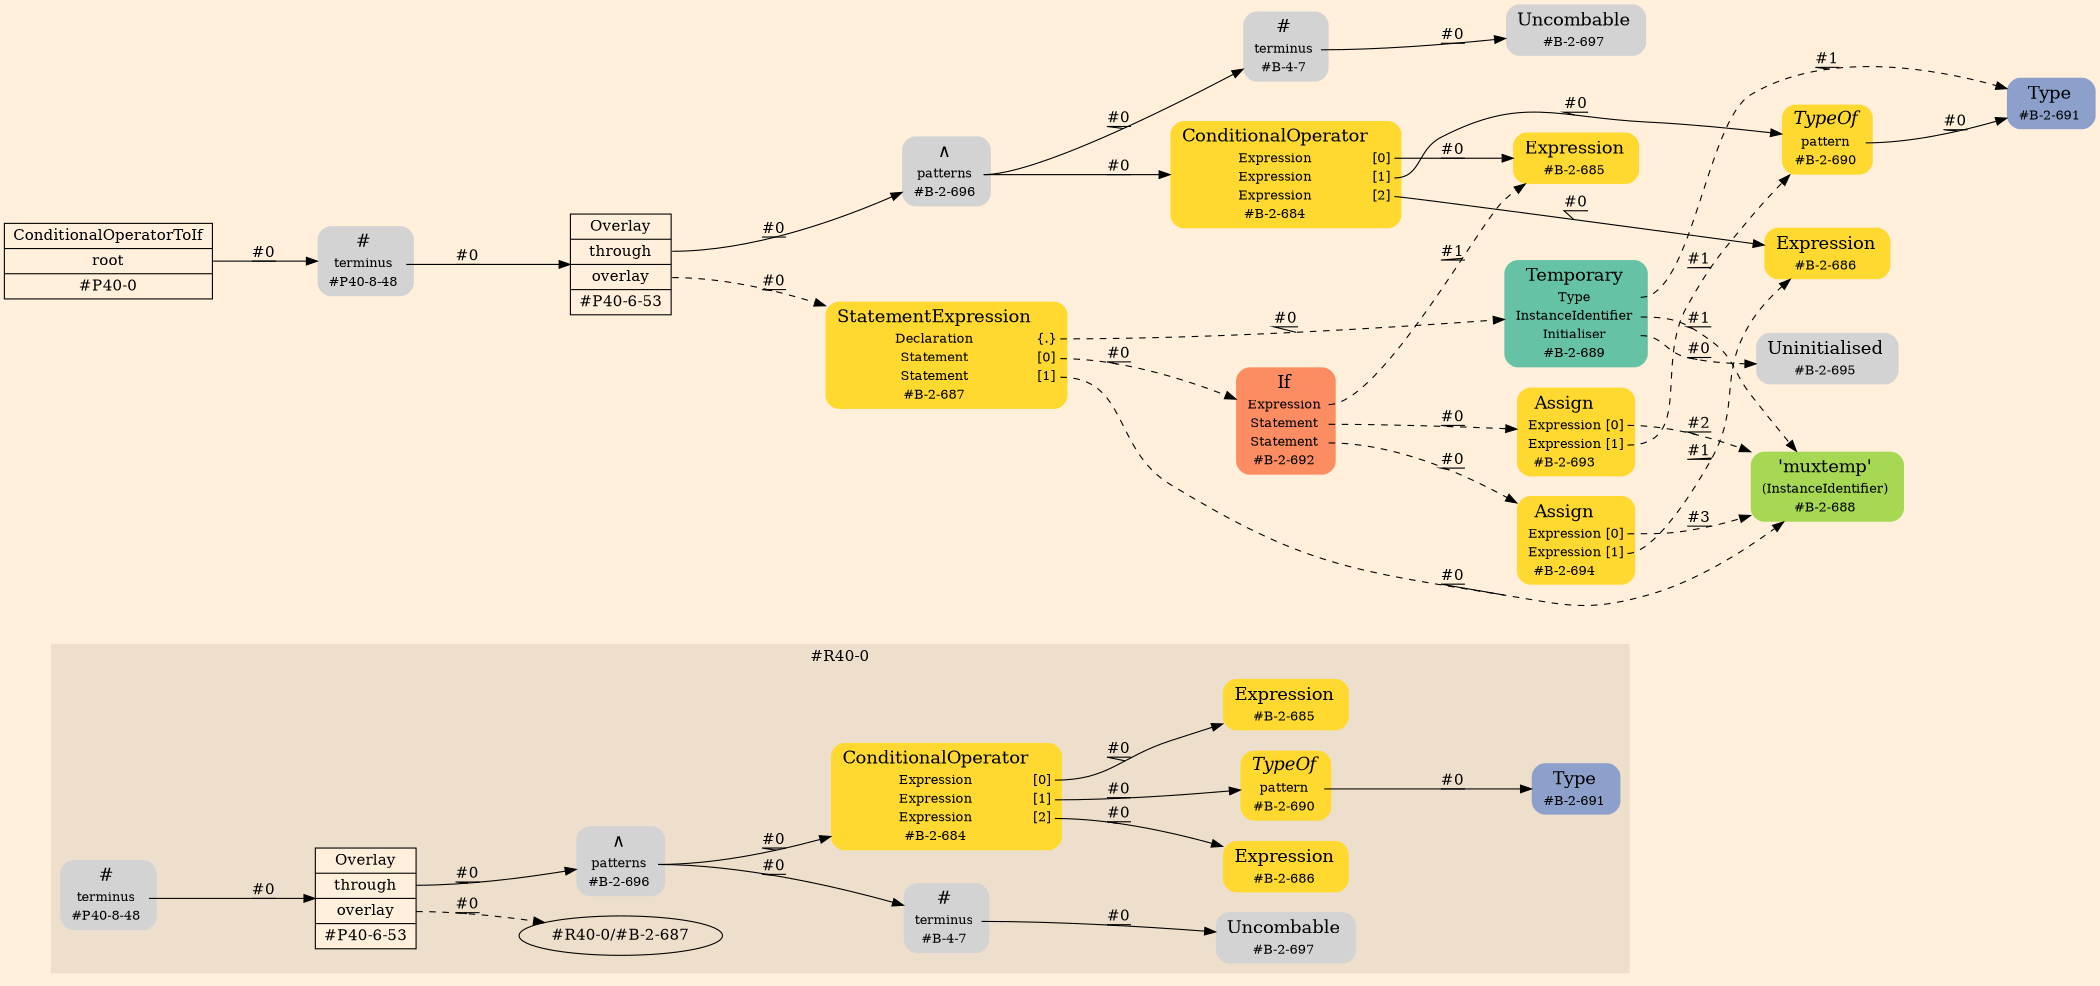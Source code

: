 digraph Inferno {
graph [
rankdir = "LR"
ranksep = 1.0
size = "14,20"
bgcolor = antiquewhite1
];
node [
];
subgraph "cluster#R40-0" {
label = "#R40-0"
style = "filled"
color = antiquewhite2
"#R40-0/#B-4-7" [
shape = "plaintext"
label = <<TABLE BORDER="0" CELLBORDER="0" CELLSPACING="0">
 <TR>
  <TD><FONT POINT-SIZE="16.0">#</FONT></TD>
  <TD></TD>
 </TR>
 <TR>
  <TD>terminus</TD>
  <TD PORT="port0"></TD>
 </TR>
 <TR>
  <TD>#B-4-7</TD>
  <TD PORT="port1"></TD>
 </TR>
</TABLE>>
style = "rounded,filled"
fontsize = "12"
];
"#R40-0/#B-2-686" [
shape = "plaintext"
fillcolor = "/set28/6"
label = <<TABLE BORDER="0" CELLBORDER="0" CELLSPACING="0">
 <TR>
  <TD><FONT POINT-SIZE="16.0">Expression</FONT></TD>
  <TD></TD>
 </TR>
 <TR>
  <TD>#B-2-686</TD>
  <TD PORT="port0"></TD>
 </TR>
</TABLE>>
style = "rounded,filled"
fontsize = "12"
];
"#R40-0/#B-2-697" [
shape = "plaintext"
label = <<TABLE BORDER="0" CELLBORDER="0" CELLSPACING="0">
 <TR>
  <TD><FONT POINT-SIZE="16.0">Uncombable</FONT></TD>
  <TD></TD>
 </TR>
 <TR>
  <TD>#B-2-697</TD>
  <TD PORT="port0"></TD>
 </TR>
</TABLE>>
style = "rounded,filled"
fontsize = "12"
];
"#R40-0/#P40-6-53" [
shape = "record"
label = "<fixed> Overlay | <port0> through | <port1> overlay | <port2> #P40-6-53"
style = "filled"
fontsize = "14"
fillcolor = antiquewhite1
];
"#R40-0/#P40-8-48" [
shape = "plaintext"
label = <<TABLE BORDER="0" CELLBORDER="0" CELLSPACING="0">
 <TR>
  <TD><FONT POINT-SIZE="16.0">#</FONT></TD>
  <TD></TD>
 </TR>
 <TR>
  <TD>terminus</TD>
  <TD PORT="port0"></TD>
 </TR>
 <TR>
  <TD>#P40-8-48</TD>
  <TD PORT="port1"></TD>
 </TR>
</TABLE>>
style = "rounded,filled"
fontsize = "12"
];
"#R40-0/#B-2-690" [
shape = "plaintext"
fillcolor = "/set28/6"
label = <<TABLE BORDER="0" CELLBORDER="0" CELLSPACING="0">
 <TR>
  <TD><FONT POINT-SIZE="16.0"><I>TypeOf</I></FONT></TD>
  <TD></TD>
 </TR>
 <TR>
  <TD>pattern</TD>
  <TD PORT="port0"></TD>
 </TR>
 <TR>
  <TD>#B-2-690</TD>
  <TD PORT="port1"></TD>
 </TR>
</TABLE>>
style = "rounded,filled"
fontsize = "12"
];
"#R40-0/#B-2-696" [
shape = "plaintext"
label = <<TABLE BORDER="0" CELLBORDER="0" CELLSPACING="0">
 <TR>
  <TD><FONT POINT-SIZE="16.0">∧</FONT></TD>
  <TD></TD>
 </TR>
 <TR>
  <TD>patterns</TD>
  <TD PORT="port0"></TD>
 </TR>
 <TR>
  <TD>#B-2-696</TD>
  <TD PORT="port1"></TD>
 </TR>
</TABLE>>
style = "rounded,filled"
fontsize = "12"
];
"#R40-0/#B-2-691" [
shape = "plaintext"
fillcolor = "/set28/3"
label = <<TABLE BORDER="0" CELLBORDER="0" CELLSPACING="0">
 <TR>
  <TD><FONT POINT-SIZE="16.0">Type</FONT></TD>
  <TD></TD>
 </TR>
 <TR>
  <TD>#B-2-691</TD>
  <TD PORT="port0"></TD>
 </TR>
</TABLE>>
style = "rounded,filled"
fontsize = "12"
];
"#R40-0/#B-2-684" [
shape = "plaintext"
fillcolor = "/set28/6"
label = <<TABLE BORDER="0" CELLBORDER="0" CELLSPACING="0">
 <TR>
  <TD><FONT POINT-SIZE="16.0">ConditionalOperator</FONT></TD>
  <TD></TD>
 </TR>
 <TR>
  <TD>Expression</TD>
  <TD PORT="port0">[0]</TD>
 </TR>
 <TR>
  <TD>Expression</TD>
  <TD PORT="port1">[1]</TD>
 </TR>
 <TR>
  <TD>Expression</TD>
  <TD PORT="port2">[2]</TD>
 </TR>
 <TR>
  <TD>#B-2-684</TD>
  <TD PORT="port3"></TD>
 </TR>
</TABLE>>
style = "rounded,filled"
fontsize = "12"
];
"#R40-0/#B-2-685" [
shape = "plaintext"
fillcolor = "/set28/6"
label = <<TABLE BORDER="0" CELLBORDER="0" CELLSPACING="0">
 <TR>
  <TD><FONT POINT-SIZE="16.0">Expression</FONT></TD>
  <TD></TD>
 </TR>
 <TR>
  <TD>#B-2-685</TD>
  <TD PORT="port0"></TD>
 </TR>
</TABLE>>
style = "rounded,filled"
fontsize = "12"
];
"#R40-0/#B-4-7":port0 -> "#R40-0/#B-2-697" [style="solid"
label = "#0"
decorate = true
];
"#R40-0/#P40-6-53":port0 -> "#R40-0/#B-2-696" [style="solid"
label = "#0"
decorate = true
];
"#R40-0/#P40-6-53":port1 -> "#R40-0/#B-2-687" [style="dashed"
label = "#0"
decorate = true
];
"#R40-0/#P40-8-48":port0 -> "#R40-0/#P40-6-53" [style="solid"
label = "#0"
decorate = true
];
"#R40-0/#B-2-690":port0 -> "#R40-0/#B-2-691" [style="solid"
label = "#0"
decorate = true
];
"#R40-0/#B-2-696":port0 -> "#R40-0/#B-2-684" [style="solid"
label = "#0"
decorate = true
];
"#R40-0/#B-2-696":port0 -> "#R40-0/#B-4-7" [style="solid"
label = "#0"
decorate = true
];
"#R40-0/#B-2-684":port0 -> "#R40-0/#B-2-685" [style="solid"
label = "#0"
decorate = true
];
"#R40-0/#B-2-684":port1 -> "#R40-0/#B-2-690" [style="solid"
label = "#0"
decorate = true
];
"#R40-0/#B-2-684":port2 -> "#R40-0/#B-2-686" [style="solid"
label = "#0"
decorate = true
];
}
"/CR#P40-0" [
shape = "record"
fillcolor = "transparent"
label = "<fixed> ConditionalOperatorToIf | <port0> root | <port1> #P40-0"
style = "filled"
fontsize = "14"
fillcolor = antiquewhite1
];
"/#P40-8-48" [
shape = "plaintext"
label = <<TABLE BORDER="0" CELLBORDER="0" CELLSPACING="0">
 <TR>
  <TD><FONT POINT-SIZE="16.0">#</FONT></TD>
  <TD></TD>
 </TR>
 <TR>
  <TD>terminus</TD>
  <TD PORT="port0"></TD>
 </TR>
 <TR>
  <TD>#P40-8-48</TD>
  <TD PORT="port1"></TD>
 </TR>
</TABLE>>
style = "rounded,filled"
fontsize = "12"
];
"/#P40-6-53" [
shape = "record"
label = "<fixed> Overlay | <port0> through | <port1> overlay | <port2> #P40-6-53"
style = "filled"
fontsize = "14"
fillcolor = antiquewhite1
];
"/#B-2-696" [
shape = "plaintext"
label = <<TABLE BORDER="0" CELLBORDER="0" CELLSPACING="0">
 <TR>
  <TD><FONT POINT-SIZE="16.0">∧</FONT></TD>
  <TD></TD>
 </TR>
 <TR>
  <TD>patterns</TD>
  <TD PORT="port0"></TD>
 </TR>
 <TR>
  <TD>#B-2-696</TD>
  <TD PORT="port1"></TD>
 </TR>
</TABLE>>
style = "rounded,filled"
fontsize = "12"
];
"/#B-2-684" [
shape = "plaintext"
fillcolor = "/set28/6"
label = <<TABLE BORDER="0" CELLBORDER="0" CELLSPACING="0">
 <TR>
  <TD><FONT POINT-SIZE="16.0">ConditionalOperator</FONT></TD>
  <TD></TD>
 </TR>
 <TR>
  <TD>Expression</TD>
  <TD PORT="port0">[0]</TD>
 </TR>
 <TR>
  <TD>Expression</TD>
  <TD PORT="port1">[1]</TD>
 </TR>
 <TR>
  <TD>Expression</TD>
  <TD PORT="port2">[2]</TD>
 </TR>
 <TR>
  <TD>#B-2-684</TD>
  <TD PORT="port3"></TD>
 </TR>
</TABLE>>
style = "rounded,filled"
fontsize = "12"
];
"/#B-2-685" [
shape = "plaintext"
fillcolor = "/set28/6"
label = <<TABLE BORDER="0" CELLBORDER="0" CELLSPACING="0">
 <TR>
  <TD><FONT POINT-SIZE="16.0">Expression</FONT></TD>
  <TD></TD>
 </TR>
 <TR>
  <TD>#B-2-685</TD>
  <TD PORT="port0"></TD>
 </TR>
</TABLE>>
style = "rounded,filled"
fontsize = "12"
];
"/#B-2-690" [
shape = "plaintext"
fillcolor = "/set28/6"
label = <<TABLE BORDER="0" CELLBORDER="0" CELLSPACING="0">
 <TR>
  <TD><FONT POINT-SIZE="16.0"><I>TypeOf</I></FONT></TD>
  <TD></TD>
 </TR>
 <TR>
  <TD>pattern</TD>
  <TD PORT="port0"></TD>
 </TR>
 <TR>
  <TD>#B-2-690</TD>
  <TD PORT="port1"></TD>
 </TR>
</TABLE>>
style = "rounded,filled"
fontsize = "12"
];
"/#B-2-691" [
shape = "plaintext"
fillcolor = "/set28/3"
label = <<TABLE BORDER="0" CELLBORDER="0" CELLSPACING="0">
 <TR>
  <TD><FONT POINT-SIZE="16.0">Type</FONT></TD>
  <TD></TD>
 </TR>
 <TR>
  <TD>#B-2-691</TD>
  <TD PORT="port0"></TD>
 </TR>
</TABLE>>
style = "rounded,filled"
fontsize = "12"
];
"/#B-2-686" [
shape = "plaintext"
fillcolor = "/set28/6"
label = <<TABLE BORDER="0" CELLBORDER="0" CELLSPACING="0">
 <TR>
  <TD><FONT POINT-SIZE="16.0">Expression</FONT></TD>
  <TD></TD>
 </TR>
 <TR>
  <TD>#B-2-686</TD>
  <TD PORT="port0"></TD>
 </TR>
</TABLE>>
style = "rounded,filled"
fontsize = "12"
];
"/#B-4-7" [
shape = "plaintext"
label = <<TABLE BORDER="0" CELLBORDER="0" CELLSPACING="0">
 <TR>
  <TD><FONT POINT-SIZE="16.0">#</FONT></TD>
  <TD></TD>
 </TR>
 <TR>
  <TD>terminus</TD>
  <TD PORT="port0"></TD>
 </TR>
 <TR>
  <TD>#B-4-7</TD>
  <TD PORT="port1"></TD>
 </TR>
</TABLE>>
style = "rounded,filled"
fontsize = "12"
];
"/#B-2-697" [
shape = "plaintext"
label = <<TABLE BORDER="0" CELLBORDER="0" CELLSPACING="0">
 <TR>
  <TD><FONT POINT-SIZE="16.0">Uncombable</FONT></TD>
  <TD></TD>
 </TR>
 <TR>
  <TD>#B-2-697</TD>
  <TD PORT="port0"></TD>
 </TR>
</TABLE>>
style = "rounded,filled"
fontsize = "12"
];
"/#B-2-687" [
shape = "plaintext"
fillcolor = "/set28/6"
label = <<TABLE BORDER="0" CELLBORDER="0" CELLSPACING="0">
 <TR>
  <TD><FONT POINT-SIZE="16.0">StatementExpression</FONT></TD>
  <TD></TD>
 </TR>
 <TR>
  <TD>Declaration</TD>
  <TD PORT="port0">{.}</TD>
 </TR>
 <TR>
  <TD>Statement</TD>
  <TD PORT="port1">[0]</TD>
 </TR>
 <TR>
  <TD>Statement</TD>
  <TD PORT="port2">[1]</TD>
 </TR>
 <TR>
  <TD>#B-2-687</TD>
  <TD PORT="port3"></TD>
 </TR>
</TABLE>>
style = "rounded,filled"
fontsize = "12"
];
"/#B-2-689" [
shape = "plaintext"
fillcolor = "/set28/1"
label = <<TABLE BORDER="0" CELLBORDER="0" CELLSPACING="0">
 <TR>
  <TD><FONT POINT-SIZE="16.0">Temporary</FONT></TD>
  <TD></TD>
 </TR>
 <TR>
  <TD>Type</TD>
  <TD PORT="port0"></TD>
 </TR>
 <TR>
  <TD>InstanceIdentifier</TD>
  <TD PORT="port1"></TD>
 </TR>
 <TR>
  <TD>Initialiser</TD>
  <TD PORT="port2"></TD>
 </TR>
 <TR>
  <TD>#B-2-689</TD>
  <TD PORT="port3"></TD>
 </TR>
</TABLE>>
style = "rounded,filled"
fontsize = "12"
];
"/#B-2-688" [
shape = "plaintext"
fillcolor = "/set28/5"
label = <<TABLE BORDER="0" CELLBORDER="0" CELLSPACING="0">
 <TR>
  <TD><FONT POINT-SIZE="16.0">'muxtemp'</FONT></TD>
  <TD></TD>
 </TR>
 <TR>
  <TD>(InstanceIdentifier)</TD>
  <TD PORT="port0"></TD>
 </TR>
 <TR>
  <TD>#B-2-688</TD>
  <TD PORT="port1"></TD>
 </TR>
</TABLE>>
style = "rounded,filled"
fontsize = "12"
];
"/#B-2-695" [
shape = "plaintext"
label = <<TABLE BORDER="0" CELLBORDER="0" CELLSPACING="0">
 <TR>
  <TD><FONT POINT-SIZE="16.0">Uninitialised</FONT></TD>
  <TD></TD>
 </TR>
 <TR>
  <TD>#B-2-695</TD>
  <TD PORT="port0"></TD>
 </TR>
</TABLE>>
style = "rounded,filled"
fontsize = "12"
];
"/#B-2-692" [
shape = "plaintext"
fillcolor = "/set28/2"
label = <<TABLE BORDER="0" CELLBORDER="0" CELLSPACING="0">
 <TR>
  <TD><FONT POINT-SIZE="16.0">If</FONT></TD>
  <TD></TD>
 </TR>
 <TR>
  <TD>Expression</TD>
  <TD PORT="port0"></TD>
 </TR>
 <TR>
  <TD>Statement</TD>
  <TD PORT="port1"></TD>
 </TR>
 <TR>
  <TD>Statement</TD>
  <TD PORT="port2"></TD>
 </TR>
 <TR>
  <TD>#B-2-692</TD>
  <TD PORT="port3"></TD>
 </TR>
</TABLE>>
style = "rounded,filled"
fontsize = "12"
];
"/#B-2-693" [
shape = "plaintext"
fillcolor = "/set28/6"
label = <<TABLE BORDER="0" CELLBORDER="0" CELLSPACING="0">
 <TR>
  <TD><FONT POINT-SIZE="16.0">Assign</FONT></TD>
  <TD></TD>
 </TR>
 <TR>
  <TD>Expression</TD>
  <TD PORT="port0">[0]</TD>
 </TR>
 <TR>
  <TD>Expression</TD>
  <TD PORT="port1">[1]</TD>
 </TR>
 <TR>
  <TD>#B-2-693</TD>
  <TD PORT="port2"></TD>
 </TR>
</TABLE>>
style = "rounded,filled"
fontsize = "12"
];
"/#B-2-694" [
shape = "plaintext"
fillcolor = "/set28/6"
label = <<TABLE BORDER="0" CELLBORDER="0" CELLSPACING="0">
 <TR>
  <TD><FONT POINT-SIZE="16.0">Assign</FONT></TD>
  <TD></TD>
 </TR>
 <TR>
  <TD>Expression</TD>
  <TD PORT="port0">[0]</TD>
 </TR>
 <TR>
  <TD>Expression</TD>
  <TD PORT="port1">[1]</TD>
 </TR>
 <TR>
  <TD>#B-2-694</TD>
  <TD PORT="port2"></TD>
 </TR>
</TABLE>>
style = "rounded,filled"
fontsize = "12"
];
"/CR#P40-0":port0 -> "/#P40-8-48" [style="solid"
label = "#0"
decorate = true
];
"/#P40-8-48":port0 -> "/#P40-6-53" [style="solid"
label = "#0"
decorate = true
];
"/#P40-6-53":port0 -> "/#B-2-696" [style="solid"
label = "#0"
decorate = true
];
"/#P40-6-53":port1 -> "/#B-2-687" [style="dashed"
label = "#0"
decorate = true
];
"/#B-2-696":port0 -> "/#B-2-684" [style="solid"
label = "#0"
decorate = true
];
"/#B-2-696":port0 -> "/#B-4-7" [style="solid"
label = "#0"
decorate = true
];
"/#B-2-684":port0 -> "/#B-2-685" [style="solid"
label = "#0"
decorate = true
];
"/#B-2-684":port1 -> "/#B-2-690" [style="solid"
label = "#0"
decorate = true
];
"/#B-2-684":port2 -> "/#B-2-686" [style="solid"
label = "#0"
decorate = true
];
"/#B-2-690":port0 -> "/#B-2-691" [style="solid"
label = "#0"
decorate = true
];
"/#B-4-7":port0 -> "/#B-2-697" [style="solid"
label = "#0"
decorate = true
];
"/#B-2-687":port0 -> "/#B-2-689" [style="dashed"
label = "#0"
decorate = true
];
"/#B-2-687":port1 -> "/#B-2-692" [style="dashed"
label = "#0"
decorate = true
];
"/#B-2-687":port2 -> "/#B-2-688" [style="dashed"
label = "#0"
decorate = true
];
"/#B-2-689":port0 -> "/#B-2-691" [style="dashed"
label = "#1"
decorate = true
];
"/#B-2-689":port1 -> "/#B-2-688" [style="dashed"
label = "#1"
decorate = true
];
"/#B-2-689":port2 -> "/#B-2-695" [style="dashed"
label = "#0"
decorate = true
];
"/#B-2-692":port0 -> "/#B-2-685" [style="dashed"
label = "#1"
decorate = true
];
"/#B-2-692":port1 -> "/#B-2-693" [style="dashed"
label = "#0"
decorate = true
];
"/#B-2-692":port2 -> "/#B-2-694" [style="dashed"
label = "#0"
decorate = true
];
"/#B-2-693":port0 -> "/#B-2-688" [style="dashed"
label = "#2"
decorate = true
];
"/#B-2-693":port1 -> "/#B-2-690" [style="dashed"
label = "#1"
decorate = true
];
"/#B-2-694":port0 -> "/#B-2-688" [style="dashed"
label = "#3"
decorate = true
];
"/#B-2-694":port1 -> "/#B-2-686" [style="dashed"
label = "#1"
decorate = true
];
}
